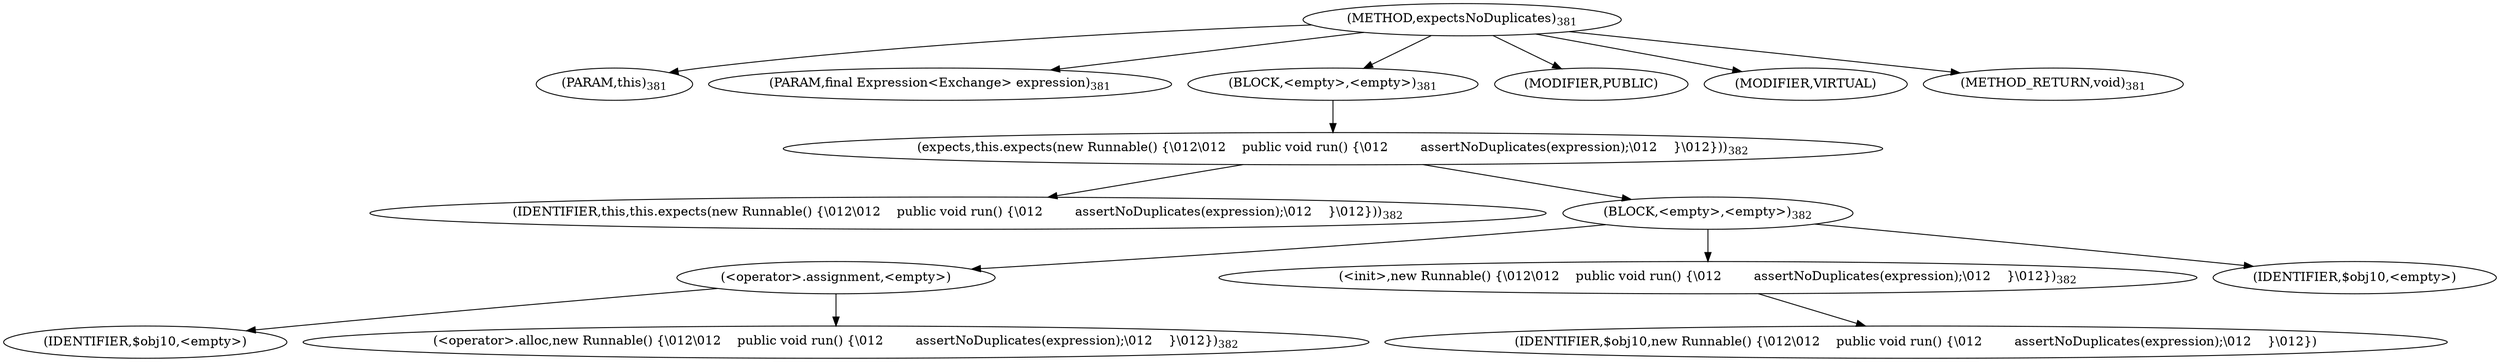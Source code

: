 digraph "expectsNoDuplicates" {  
"862" [label = <(METHOD,expectsNoDuplicates)<SUB>381</SUB>> ]
"58" [label = <(PARAM,this)<SUB>381</SUB>> ]
"863" [label = <(PARAM,final Expression&lt;Exchange&gt; expression)<SUB>381</SUB>> ]
"864" [label = <(BLOCK,&lt;empty&gt;,&lt;empty&gt;)<SUB>381</SUB>> ]
"865" [label = <(expects,this.expects(new Runnable() {\012\012    public void run() {\012        assertNoDuplicates(expression);\012    }\012}))<SUB>382</SUB>> ]
"57" [label = <(IDENTIFIER,this,this.expects(new Runnable() {\012\012    public void run() {\012        assertNoDuplicates(expression);\012    }\012}))<SUB>382</SUB>> ]
"866" [label = <(BLOCK,&lt;empty&gt;,&lt;empty&gt;)<SUB>382</SUB>> ]
"867" [label = <(&lt;operator&gt;.assignment,&lt;empty&gt;)> ]
"868" [label = <(IDENTIFIER,$obj10,&lt;empty&gt;)> ]
"869" [label = <(&lt;operator&gt;.alloc,new Runnable() {\012\012    public void run() {\012        assertNoDuplicates(expression);\012    }\012})<SUB>382</SUB>> ]
"870" [label = <(&lt;init&gt;,new Runnable() {\012\012    public void run() {\012        assertNoDuplicates(expression);\012    }\012})<SUB>382</SUB>> ]
"871" [label = <(IDENTIFIER,$obj10,new Runnable() {\012\012    public void run() {\012        assertNoDuplicates(expression);\012    }\012})> ]
"872" [label = <(IDENTIFIER,$obj10,&lt;empty&gt;)> ]
"873" [label = <(MODIFIER,PUBLIC)> ]
"874" [label = <(MODIFIER,VIRTUAL)> ]
"875" [label = <(METHOD_RETURN,void)<SUB>381</SUB>> ]
  "862" -> "58" 
  "862" -> "863" 
  "862" -> "864" 
  "862" -> "873" 
  "862" -> "874" 
  "862" -> "875" 
  "864" -> "865" 
  "865" -> "57" 
  "865" -> "866" 
  "866" -> "867" 
  "866" -> "870" 
  "866" -> "872" 
  "867" -> "868" 
  "867" -> "869" 
  "870" -> "871" 
}
